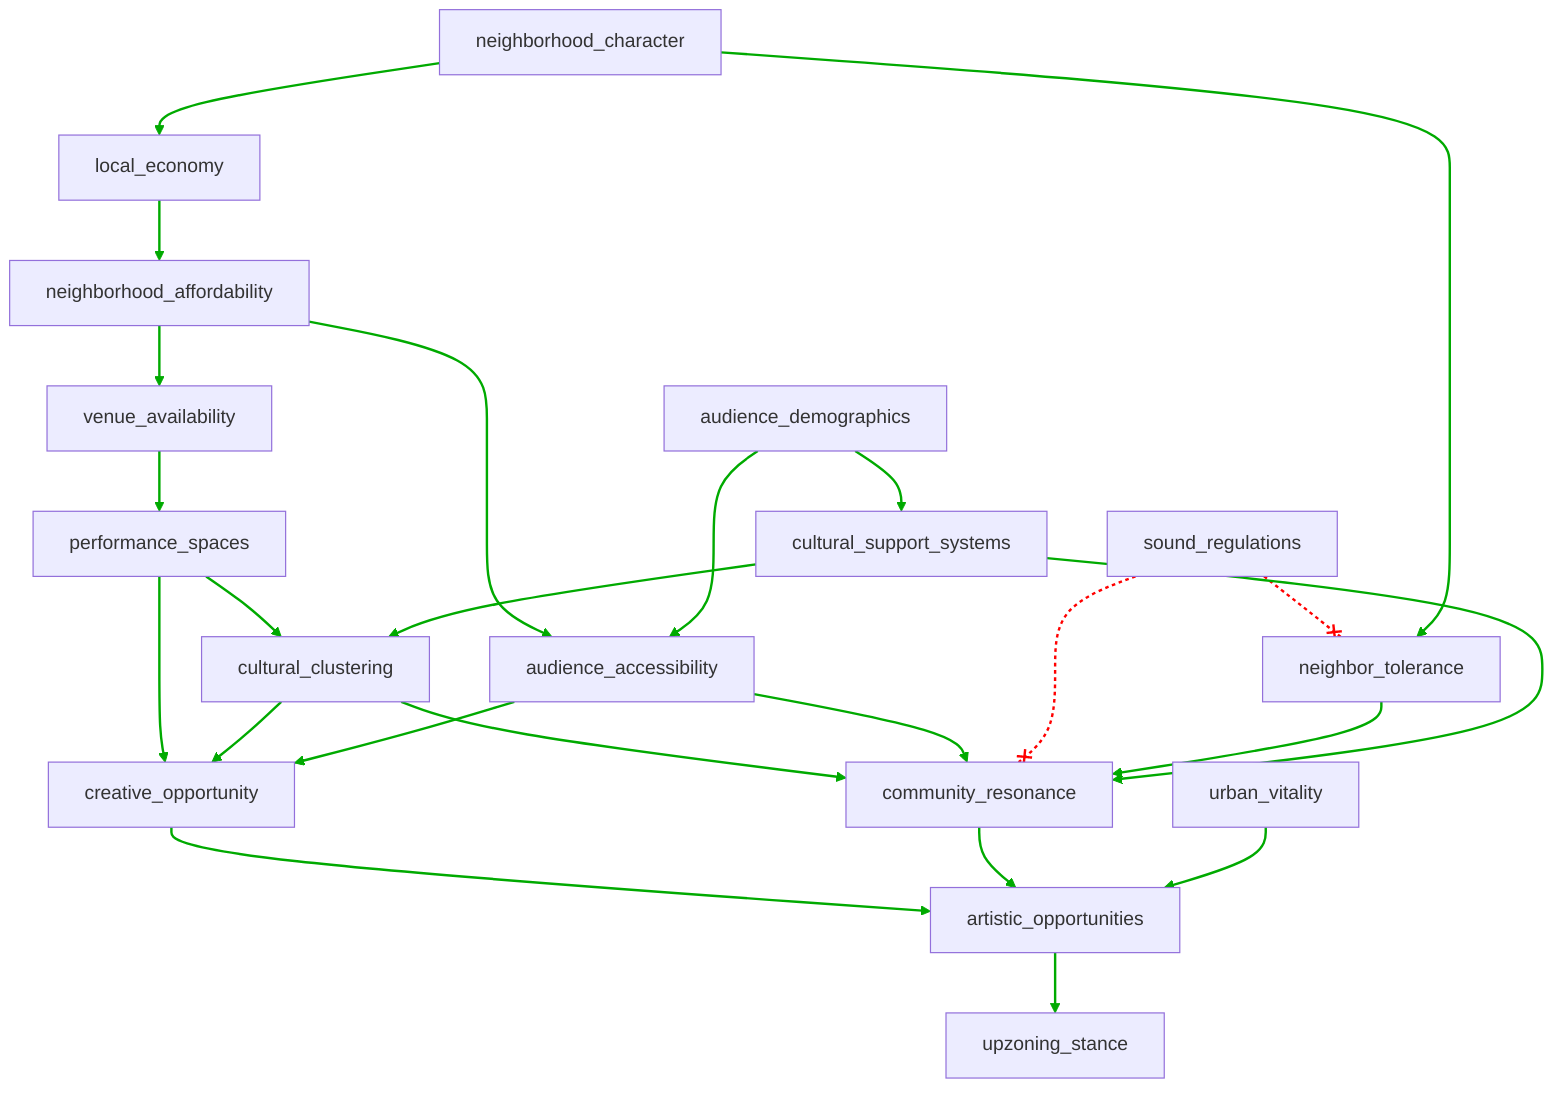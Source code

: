 flowchart TD
n1[performance_spaces]
n2[cultural_clustering]
n3[audience_accessibility]
n4[neighborhood_affordability]
n5[sound_regulations]
n6[neighbor_tolerance]
n7[creative_opportunity]
n8[community_resonance]
n9[urban_vitality]
n10[artistic_opportunities]
n11[venue_availability]
n12[audience_demographics]
n13[cultural_support_systems]
n14[neighborhood_character]
n15[local_economy]
n16[upzoning_stance]
n1 --> n2
n1 --> n7
n2 --> n7
n2 --> n8
n3 --> n7
n3 --> n8
n4 --> n3
n4 --> n11
n5 --x n6
n5 --x n8
n6 --> n8
n7 --> n10
n8 --> n10
n9 --> n10
n10 --> n16
n11 --> n1
n12 --> n3
n12 --> n13
n13 --> n2
n13 --> n8
n14 --> n6
n14 --> n15
n15 --> n4
linkStyle 0 stroke:#00AA00,stroke-width:2px
linkStyle 1 stroke:#00AA00,stroke-width:2px
linkStyle 2 stroke:#00AA00,stroke-width:2px
linkStyle 3 stroke:#00AA00,stroke-width:2px
linkStyle 4 stroke:#00AA00,stroke-width:2px
linkStyle 5 stroke:#00AA00,stroke-width:2px
linkStyle 6 stroke:#00AA00,stroke-width:2px
linkStyle 7 stroke:#00AA00,stroke-width:2px
linkStyle 8 stroke:#FF0000,stroke-dasharray:3,stroke-width:2px
linkStyle 9 stroke:#FF0000,stroke-dasharray:3,stroke-width:2px
linkStyle 10 stroke:#00AA00,stroke-width:2px
linkStyle 11 stroke:#00AA00,stroke-width:2px
linkStyle 12 stroke:#00AA00,stroke-width:2px
linkStyle 13 stroke:#00AA00,stroke-width:2px
linkStyle 14 stroke:#00AA00,stroke-width:2px
linkStyle 15 stroke:#00AA00,stroke-width:2px
linkStyle 16 stroke:#00AA00,stroke-width:2px
linkStyle 17 stroke:#00AA00,stroke-width:2px
linkStyle 18 stroke:#00AA00,stroke-width:2px
linkStyle 19 stroke:#00AA00,stroke-width:2px
linkStyle 20 stroke:#00AA00,stroke-width:2px
linkStyle 21 stroke:#00AA00,stroke-width:2px
linkStyle 22 stroke:#00AA00,stroke-width:2px